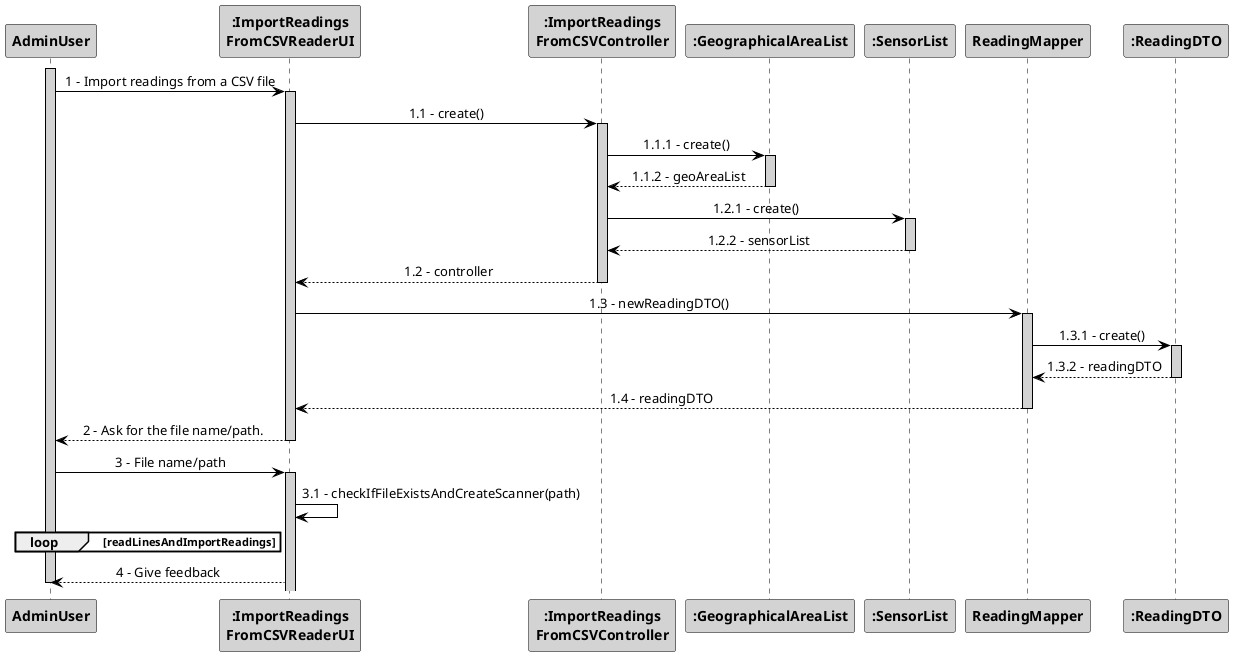 @startuml
skinparam sequenceMessageAlign center
skinparam sequence {
	ArrowColor Black
	ActorBorderColor DarkBlue
	LifeLineBorderColor black
	LifeLineBackgroundColor LightGrey

	ParticipantBorderColor Black
	ParticipantBackgroundColor LightGrey
	ParticipantFontStyle Bold

	ActorBackgroundColor DimGrey
	ActorFontColor DeepSkyBlue
	ActorFontStyle Bold
	ActorFontSize 17
	ActorFontName Aapex
}

activate AdminUser
actor AdminUser

AdminUser -> ":ImportReadings\nFromCSVReaderUI":1 - Import readings from a CSV file
activate ":ImportReadings\nFromCSVReaderUI"
":ImportReadings\nFromCSVReaderUI" -> ":ImportReadings\nFromCSVController": 1.1 - create()
activate ":ImportReadings\nFromCSVController"
":ImportReadings\nFromCSVController" -> ":GeographicalAreaList": 1.1.1 - create()
activate ":GeographicalAreaList"
":GeographicalAreaList" --> ":ImportReadings\nFromCSVController": 1.1.2 - geoAreaList
deactivate ":GeographicalAreaList"
":ImportReadings\nFromCSVController" -> ":SensorList": 1.2.1 - create()
activate ":SensorList"
":SensorList" --> ":ImportReadings\nFromCSVController": 1.2.2 - sensorList
deactivate ":SensorList"
":ImportReadings\nFromCSVController" --> ":ImportReadings\nFromCSVReaderUI": 1.2 - controller
deactivate ":ImportReadings\nFromCSVController"
":ImportReadings\nFromCSVReaderUI" -> ReadingMapper: 1.3 - newReadingDTO()
activate ReadingMapper

ReadingMapper -> ":ReadingDTO": 1.3.1 - create()
activate ":ReadingDTO"
":ReadingDTO" --> ReadingMapper: 1.3.2 - readingDTO
deactivate ":ReadingDTO"
ReadingMapper --> ":ImportReadings\nFromCSVReaderUI": 1.4 - readingDTO
deactivate ReadingMapper
":ImportReadings\nFromCSVReaderUI" --> AdminUser: 2 - Ask for the file name/path.
deactivate ":ImportReadings\nFromCSVReaderUI"
AdminUser -> ":ImportReadings\nFromCSVReaderUI": 3 - File name/path
activate ":ImportReadings\nFromCSVReaderUI"
":ImportReadings\nFromCSVReaderUI" -> ":ImportReadings\nFromCSVReaderUI": 3.1 - checkIfFileExistsAndCreateScanner(path)
loop readLinesAndImportReadings
end loop
":ImportReadings\nFromCSVReaderUI" --> AdminUser: 4 - Give feedback




deactivate AdminUser

@enduml